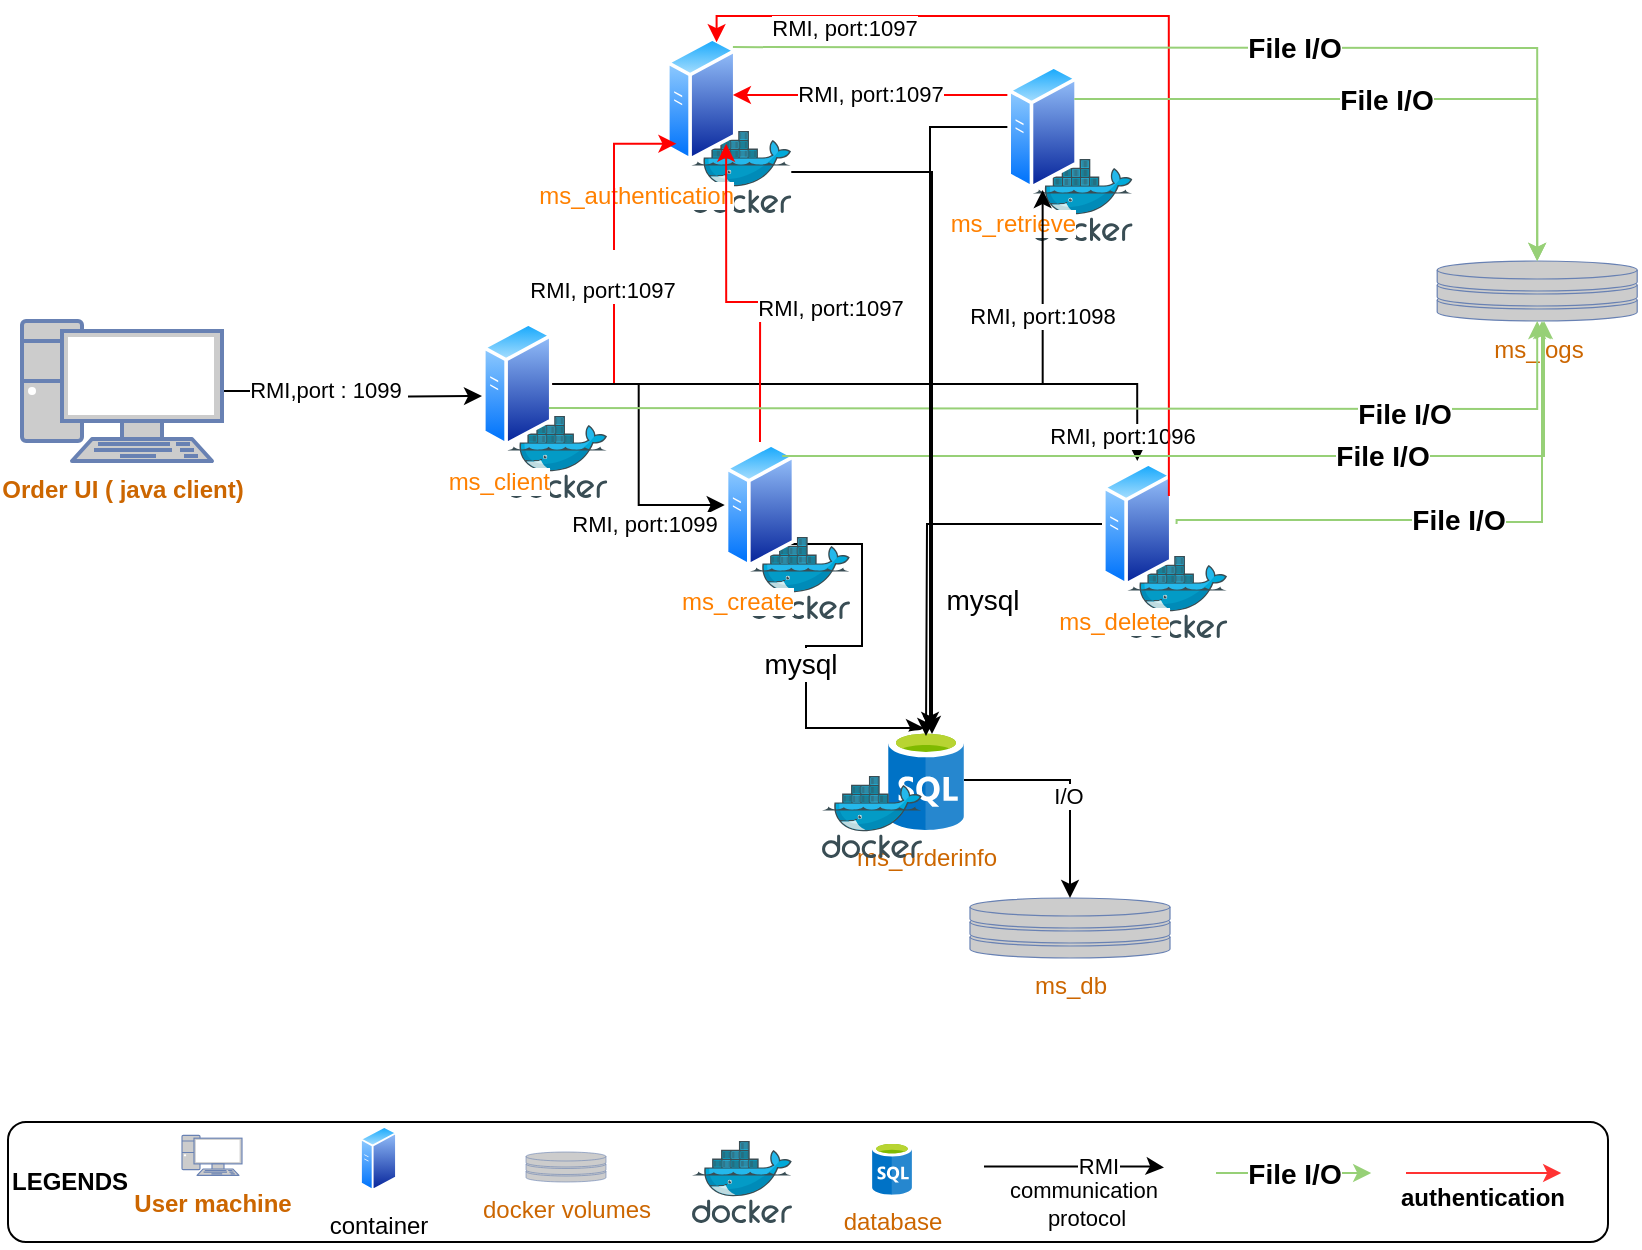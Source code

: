 <mxfile version="21.5.0" type="github">
  <diagram name="Page-1" id="TUy8K6pfmEFAF48vpJAz">
    <mxGraphModel dx="1674" dy="756" grid="1" gridSize="10" guides="1" tooltips="1" connect="1" arrows="1" fold="1" page="1" pageScale="1" pageWidth="850" pageHeight="1100" math="0" shadow="0">
      <root>
        <mxCell id="0" />
        <mxCell id="1" parent="0" />
        <mxCell id="RaNxFDY0SVr_BFBC2Orm-18" value="&lt;b&gt;LEGENDS&lt;/b&gt;" style="rounded=1;whiteSpace=wrap;html=1;align=left;" parent="1" vertex="1">
          <mxGeometry x="33" y="573" width="800" height="60" as="geometry" />
        </mxCell>
        <mxCell id="RaNxFDY0SVr_BFBC2Orm-10" style="edgeStyle=orthogonalEdgeStyle;rounded=0;orthogonalLoop=1;jettySize=auto;html=1;exitX=1;exitY=0.5;exitDx=0;exitDy=0;exitPerimeter=0;" parent="1" source="RaNxFDY0SVr_BFBC2Orm-1" edge="1">
          <mxGeometry relative="1" as="geometry">
            <mxPoint x="270" y="210" as="targetPoint" />
          </mxGeometry>
        </mxCell>
        <mxCell id="RaNxFDY0SVr_BFBC2Orm-16" value="RMI,port : 1099&amp;nbsp;" style="edgeLabel;html=1;align=center;verticalAlign=middle;resizable=0;points=[];" parent="RaNxFDY0SVr_BFBC2Orm-10" vertex="1" connectable="0">
          <mxGeometry x="-0.213" y="2" relative="1" as="geometry">
            <mxPoint y="1" as="offset" />
          </mxGeometry>
        </mxCell>
        <mxCell id="RaNxFDY0SVr_BFBC2Orm-1" value="&lt;b&gt;&lt;font color=&quot;#cc6600&quot;&gt;Order UI ( java client)&lt;/font&gt;&lt;/b&gt;" style="fontColor=#0066CC;verticalAlign=top;verticalLabelPosition=bottom;labelPosition=center;align=center;html=1;outlineConnect=0;fillColor=#CCCCCC;strokeColor=#6881B3;gradientColor=none;gradientDirection=north;strokeWidth=2;shape=mxgraph.networks.pc;" parent="1" vertex="1">
          <mxGeometry x="40" y="172.5" width="100" height="70" as="geometry" />
        </mxCell>
        <mxCell id="RaNxFDY0SVr_BFBC2Orm-11" value="" style="edgeStyle=orthogonalEdgeStyle;rounded=0;orthogonalLoop=1;jettySize=auto;html=1;entryX=0.474;entryY=-0.02;entryDx=0;entryDy=0;entryPerimeter=0;exitX=0;exitY=1;exitDx=0;exitDy=0;" parent="1" source="js3SKpxhjy_CMvByzQF7-4" target="RaNxFDY0SVr_BFBC2Orm-7" edge="1">
          <mxGeometry relative="1" as="geometry">
            <mxPoint x="562.5" y="245" as="sourcePoint" />
            <Array as="points">
              <mxPoint x="460" y="284" />
              <mxPoint x="460" y="335" />
              <mxPoint x="432" y="335" />
            </Array>
          </mxGeometry>
        </mxCell>
        <mxCell id="RaNxFDY0SVr_BFBC2Orm-17" value="&lt;font style=&quot;font-size: 14px;&quot;&gt;mysql&lt;/font&gt;" style="edgeLabel;html=1;align=center;verticalAlign=middle;resizable=0;points=[];" parent="RaNxFDY0SVr_BFBC2Orm-11" vertex="1" connectable="0">
          <mxGeometry x="0.257" y="-3" relative="1" as="geometry">
            <mxPoint as="offset" />
          </mxGeometry>
        </mxCell>
        <mxCell id="RaNxFDY0SVr_BFBC2Orm-13" value="&lt;font style=&quot;font-size: 14px;&quot;&gt;&lt;b&gt;File I/O&lt;/b&gt;&lt;/font&gt;" style="edgeStyle=orthogonalEdgeStyle;rounded=0;orthogonalLoop=1;jettySize=auto;html=1;exitX=0.88;exitY=0.5;exitDx=0;exitDy=0;exitPerimeter=0;entryX=0;entryY=0.5;entryDx=0;entryDy=0;entryPerimeter=0;strokeColor=#97D077;" parent="1" edge="1">
          <mxGeometry x="0.005" relative="1" as="geometry">
            <mxPoint x="637.0" y="598.5" as="sourcePoint" />
            <mxPoint x="714.6" y="598.5" as="targetPoint" />
            <mxPoint as="offset" />
          </mxGeometry>
        </mxCell>
        <mxCell id="RaNxFDY0SVr_BFBC2Orm-3" value="&lt;font color=&quot;#cc6600&quot;&gt;ms_logs&lt;/font&gt;" style="fontColor=#0066CC;verticalAlign=top;verticalLabelPosition=bottom;labelPosition=center;align=center;html=1;outlineConnect=0;fillColor=#CCCCCC;strokeColor=#6881B3;gradientColor=none;gradientDirection=north;strokeWidth=2;shape=mxgraph.networks.storage;" parent="1" vertex="1">
          <mxGeometry x="747.6" y="142.5" width="100" height="30" as="geometry" />
        </mxCell>
        <mxCell id="RaNxFDY0SVr_BFBC2Orm-4" value="&lt;font color=&quot;#cc6600&quot;&gt;ms_db&lt;/font&gt;" style="fontColor=#0066CC;verticalAlign=top;verticalLabelPosition=bottom;labelPosition=center;align=center;html=1;outlineConnect=0;fillColor=#CCCCCC;strokeColor=#6881B3;gradientColor=none;gradientDirection=north;strokeWidth=2;shape=mxgraph.networks.storage;" parent="1" vertex="1">
          <mxGeometry x="514" y="461" width="100" height="30" as="geometry" />
        </mxCell>
        <mxCell id="js3SKpxhjy_CMvByzQF7-3" value="" style="edgeStyle=orthogonalEdgeStyle;rounded=0;orthogonalLoop=1;jettySize=auto;html=1;" parent="1" source="RaNxFDY0SVr_BFBC2Orm-7" target="RaNxFDY0SVr_BFBC2Orm-4" edge="1">
          <mxGeometry relative="1" as="geometry" />
        </mxCell>
        <mxCell id="js3SKpxhjy_CMvByzQF7-25" value="I/O" style="edgeLabel;html=1;align=center;verticalAlign=middle;resizable=0;points=[];" parent="js3SKpxhjy_CMvByzQF7-3" vertex="1" connectable="0">
          <mxGeometry x="0.077" y="-1" relative="1" as="geometry">
            <mxPoint as="offset" />
          </mxGeometry>
        </mxCell>
        <mxCell id="RaNxFDY0SVr_BFBC2Orm-7" value="&lt;font color=&quot;#cc6600&quot;&gt;ms_orderinfo&lt;/font&gt;" style="image;sketch=0;aspect=fixed;html=1;points=[];align=center;fontSize=12;image=img/lib/mscae/SQL_Database_generic.svg;" parent="1" vertex="1">
          <mxGeometry x="473" y="377" width="38" height="50" as="geometry" />
        </mxCell>
        <mxCell id="RaNxFDY0SVr_BFBC2Orm-8" value="" style="image;sketch=0;aspect=fixed;html=1;points=[];align=center;fontSize=12;image=img/lib/mscae/Docker.svg;" parent="1" vertex="1">
          <mxGeometry x="440" y="400" width="50" height="41" as="geometry" />
        </mxCell>
        <mxCell id="RaNxFDY0SVr_BFBC2Orm-19" value="&lt;b&gt;&lt;font color=&quot;#cc6600&quot;&gt;User machine&lt;br&gt;&lt;br&gt;&lt;/font&gt;&lt;/b&gt;" style="fontColor=#0066CC;verticalAlign=top;verticalLabelPosition=bottom;labelPosition=center;align=center;html=1;outlineConnect=0;fillColor=#CCCCCC;strokeColor=#6881B3;gradientColor=none;gradientDirection=north;strokeWidth=2;shape=mxgraph.networks.pc;" parent="1" vertex="1">
          <mxGeometry x="120" y="579.66" width="30" height="20" as="geometry" />
        </mxCell>
        <mxCell id="RaNxFDY0SVr_BFBC2Orm-23" value="&lt;font color=&quot;#cc6600&quot;&gt;docker volumes&lt;/font&gt;" style="fontColor=#0066CC;verticalAlign=top;verticalLabelPosition=bottom;labelPosition=center;align=center;html=1;outlineConnect=0;fillColor=#CCCCCC;strokeColor=#6881B3;gradientColor=none;gradientDirection=north;strokeWidth=2;shape=mxgraph.networks.storage;" parent="1" vertex="1">
          <mxGeometry x="292" y="588" width="40" height="15" as="geometry" />
        </mxCell>
        <mxCell id="RaNxFDY0SVr_BFBC2Orm-24" value="" style="image;sketch=0;aspect=fixed;html=1;points=[];align=center;fontSize=12;image=img/lib/mscae/Docker.svg;" parent="1" vertex="1">
          <mxGeometry x="375" y="582.5" width="50" height="41" as="geometry" />
        </mxCell>
        <mxCell id="RaNxFDY0SVr_BFBC2Orm-25" value="&lt;font color=&quot;#cc6600&quot;&gt;database&lt;br&gt;&lt;/font&gt;" style="image;sketch=0;aspect=fixed;html=1;points=[];align=center;fontSize=12;image=img/lib/mscae/SQL_Database_generic.svg;" parent="1" vertex="1">
          <mxGeometry x="465" y="583" width="20" height="26.32" as="geometry" />
        </mxCell>
        <mxCell id="RaNxFDY0SVr_BFBC2Orm-26" style="edgeStyle=orthogonalEdgeStyle;rounded=0;orthogonalLoop=1;jettySize=auto;html=1;exitX=1;exitY=0.5;exitDx=0;exitDy=0;exitPerimeter=0;" parent="1" edge="1">
          <mxGeometry relative="1" as="geometry">
            <mxPoint x="521" y="595.25" as="sourcePoint" />
            <mxPoint x="611" y="595.75" as="targetPoint" />
            <Array as="points">
              <mxPoint x="606" y="595.75" />
              <mxPoint x="606" y="596.75" />
            </Array>
          </mxGeometry>
        </mxCell>
        <mxCell id="RaNxFDY0SVr_BFBC2Orm-27" value="communication&amp;nbsp;&lt;br&gt;protocol" style="edgeLabel;html=1;align=center;verticalAlign=middle;resizable=0;points=[];" parent="RaNxFDY0SVr_BFBC2Orm-26" vertex="1" connectable="0">
          <mxGeometry x="-0.213" y="2" relative="1" as="geometry">
            <mxPoint x="15" y="20" as="offset" />
          </mxGeometry>
        </mxCell>
        <mxCell id="_HAtM5-WR96KcA0NlqKL-10" value="RMI" style="edgeLabel;html=1;align=center;verticalAlign=middle;resizable=0;points=[];" vertex="1" connectable="0" parent="RaNxFDY0SVr_BFBC2Orm-26">
          <mxGeometry x="0.266" y="1" relative="1" as="geometry">
            <mxPoint as="offset" />
          </mxGeometry>
        </mxCell>
        <mxCell id="js3SKpxhjy_CMvByzQF7-5" value="" style="group" parent="1" vertex="1" connectable="0">
          <mxGeometry x="391.36" y="233" width="62.64" height="88.5" as="geometry" />
        </mxCell>
        <mxCell id="RaNxFDY0SVr_BFBC2Orm-5" value="" style="image;sketch=0;aspect=fixed;html=1;points=[];align=center;fontSize=12;image=img/lib/mscae/Docker.svg;" parent="js3SKpxhjy_CMvByzQF7-5" vertex="1">
          <mxGeometry x="12.64" y="47.5" width="50" height="41" as="geometry" />
        </mxCell>
        <mxCell id="js3SKpxhjy_CMvByzQF7-4" value="&lt;font color=&quot;#ff8000&quot;&gt;ms_create&lt;/font&gt;" style="image;aspect=fixed;perimeter=ellipsePerimeter;html=1;align=right;shadow=0;dashed=0;spacingTop=3;image=img/lib/active_directory/generic_server.svg;" parent="js3SKpxhjy_CMvByzQF7-5" vertex="1">
          <mxGeometry width="35.28" height="63" as="geometry" />
        </mxCell>
        <mxCell id="js3SKpxhjy_CMvByzQF7-6" value="" style="group" parent="1" vertex="1" connectable="0">
          <mxGeometry x="270" y="172.5" width="62.64" height="88.5" as="geometry" />
        </mxCell>
        <mxCell id="js3SKpxhjy_CMvByzQF7-7" value="" style="image;sketch=0;aspect=fixed;html=1;points=[];align=center;fontSize=12;image=img/lib/mscae/Docker.svg;" parent="js3SKpxhjy_CMvByzQF7-6" vertex="1">
          <mxGeometry x="12.64" y="47.5" width="50" height="41" as="geometry" />
        </mxCell>
        <mxCell id="js3SKpxhjy_CMvByzQF7-8" value="&lt;font color=&quot;#ff8000&quot;&gt;ms_client&lt;/font&gt;" style="image;aspect=fixed;perimeter=ellipsePerimeter;html=1;align=right;shadow=0;dashed=0;spacingTop=3;image=img/lib/active_directory/generic_server.svg;" parent="js3SKpxhjy_CMvByzQF7-6" vertex="1">
          <mxGeometry width="35.28" height="63" as="geometry" />
        </mxCell>
        <mxCell id="js3SKpxhjy_CMvByzQF7-9" value="" style="group" parent="1" vertex="1" connectable="0">
          <mxGeometry x="580" y="242.5" width="62.64" height="88.5" as="geometry" />
        </mxCell>
        <mxCell id="js3SKpxhjy_CMvByzQF7-10" value="" style="image;sketch=0;aspect=fixed;html=1;points=[];align=center;fontSize=12;image=img/lib/mscae/Docker.svg;" parent="js3SKpxhjy_CMvByzQF7-9" vertex="1">
          <mxGeometry x="12.64" y="47.5" width="50" height="41" as="geometry" />
        </mxCell>
        <mxCell id="js3SKpxhjy_CMvByzQF7-11" value="&lt;font color=&quot;#ff8000&quot;&gt;ms_delete&lt;/font&gt;" style="image;aspect=fixed;perimeter=ellipsePerimeter;html=1;align=right;shadow=0;dashed=0;spacingTop=3;image=img/lib/active_directory/generic_server.svg;" parent="js3SKpxhjy_CMvByzQF7-9" vertex="1">
          <mxGeometry width="35.28" height="63" as="geometry" />
        </mxCell>
        <mxCell id="js3SKpxhjy_CMvByzQF7-12" value="" style="group" parent="1" vertex="1" connectable="0">
          <mxGeometry x="532.68" y="44" width="62.64" height="88.5" as="geometry" />
        </mxCell>
        <mxCell id="js3SKpxhjy_CMvByzQF7-13" value="" style="image;sketch=0;aspect=fixed;html=1;points=[];align=center;fontSize=12;image=img/lib/mscae/Docker.svg;" parent="js3SKpxhjy_CMvByzQF7-12" vertex="1">
          <mxGeometry x="12.64" y="47.5" width="50" height="41" as="geometry" />
        </mxCell>
        <mxCell id="js3SKpxhjy_CMvByzQF7-14" value="&lt;font color=&quot;#ff8000&quot;&gt;ms_retrieve&lt;/font&gt;" style="image;aspect=fixed;perimeter=ellipsePerimeter;html=1;align=right;shadow=0;dashed=0;spacingTop=3;image=img/lib/active_directory/generic_server.svg;" parent="js3SKpxhjy_CMvByzQF7-12" vertex="1">
          <mxGeometry width="35.28" height="63" as="geometry" />
        </mxCell>
        <mxCell id="js3SKpxhjy_CMvByzQF7-15" value="" style="group" parent="1" vertex="1" connectable="0">
          <mxGeometry x="362" y="30" width="62.64" height="88.5" as="geometry" />
        </mxCell>
        <mxCell id="js3SKpxhjy_CMvByzQF7-16" value="" style="image;sketch=0;aspect=fixed;html=1;points=[];align=center;fontSize=12;image=img/lib/mscae/Docker.svg;" parent="js3SKpxhjy_CMvByzQF7-15" vertex="1">
          <mxGeometry x="12.64" y="47.5" width="50" height="41" as="geometry" />
        </mxCell>
        <mxCell id="js3SKpxhjy_CMvByzQF7-17" value="&lt;font color=&quot;#ff8000&quot;&gt;ms_authentication&lt;/font&gt;" style="image;aspect=fixed;perimeter=ellipsePerimeter;html=1;align=right;shadow=0;dashed=0;spacingTop=3;image=img/lib/active_directory/generic_server.svg;" parent="js3SKpxhjy_CMvByzQF7-15" vertex="1">
          <mxGeometry width="35.28" height="63" as="geometry" />
        </mxCell>
        <mxCell id="js3SKpxhjy_CMvByzQF7-21" value="&lt;br&gt;RMI, port:1097" style="edgeStyle=elbowEdgeStyle;rounded=0;orthogonalLoop=1;jettySize=auto;html=1;entryX=0;entryY=1;entryDx=0;entryDy=0;strokeColor=#FF0000;" parent="1" source="js3SKpxhjy_CMvByzQF7-8" target="js3SKpxhjy_CMvByzQF7-17" edge="1">
          <mxGeometry x="-0.069" y="6" relative="1" as="geometry">
            <mxPoint as="offset" />
          </mxGeometry>
        </mxCell>
        <mxCell id="js3SKpxhjy_CMvByzQF7-22" value="RMI, port:1099" style="edgeStyle=orthogonalEdgeStyle;rounded=0;orthogonalLoop=1;jettySize=auto;html=1;exitX=1;exitY=0.5;exitDx=0;exitDy=0;" parent="1" source="js3SKpxhjy_CMvByzQF7-8" target="js3SKpxhjy_CMvByzQF7-4" edge="1">
          <mxGeometry x="0.445" y="-8" relative="1" as="geometry">
            <mxPoint y="1" as="offset" />
          </mxGeometry>
        </mxCell>
        <mxCell id="js3SKpxhjy_CMvByzQF7-23" value="RMI, port:1098" style="edgeStyle=orthogonalEdgeStyle;rounded=0;orthogonalLoop=1;jettySize=auto;html=1;" parent="1" source="js3SKpxhjy_CMvByzQF7-8" target="js3SKpxhjy_CMvByzQF7-14" edge="1">
          <mxGeometry x="0.632" relative="1" as="geometry">
            <mxPoint as="offset" />
          </mxGeometry>
        </mxCell>
        <mxCell id="js3SKpxhjy_CMvByzQF7-24" value="RMI, port:1096" style="edgeStyle=orthogonalEdgeStyle;rounded=0;orthogonalLoop=1;jettySize=auto;html=1;entryX=0.5;entryY=0;entryDx=0;entryDy=0;" parent="1" source="js3SKpxhjy_CMvByzQF7-8" target="js3SKpxhjy_CMvByzQF7-11" edge="1">
          <mxGeometry x="0.924" y="-8" relative="1" as="geometry">
            <mxPoint as="offset" />
          </mxGeometry>
        </mxCell>
        <mxCell id="js3SKpxhjy_CMvByzQF7-27" value="RMI, port:1097" style="edgeStyle=orthogonalEdgeStyle;rounded=0;orthogonalLoop=1;jettySize=auto;html=1;entryX=1;entryY=0.75;entryDx=0;entryDy=0;strokeColor=#FF0000;" parent="1" edge="1">
          <mxGeometry relative="1" as="geometry">
            <mxPoint x="532.68" y="59.454" as="sourcePoint" />
            <mxPoint x="395.455" y="59.454" as="targetPoint" />
          </mxGeometry>
        </mxCell>
        <mxCell id="js3SKpxhjy_CMvByzQF7-28" value="RMI, port:1097" style="edgeStyle=orthogonalEdgeStyle;rounded=0;orthogonalLoop=1;jettySize=auto;html=1;entryX=1;entryY=1;entryDx=0;entryDy=0;strokeColor=#FF0000;" parent="1" source="js3SKpxhjy_CMvByzQF7-4" target="js3SKpxhjy_CMvByzQF7-17" edge="1">
          <mxGeometry x="-0.195" y="-35" relative="1" as="geometry">
            <mxPoint as="offset" />
          </mxGeometry>
        </mxCell>
        <mxCell id="js3SKpxhjy_CMvByzQF7-29" style="edgeStyle=orthogonalEdgeStyle;rounded=0;orthogonalLoop=1;jettySize=auto;html=1;entryX=0.75;entryY=0;entryDx=0;entryDy=0;exitX=1;exitY=0.25;exitDx=0;exitDy=0;strokeColor=#FF0000;" parent="1" source="js3SKpxhjy_CMvByzQF7-11" target="js3SKpxhjy_CMvByzQF7-17" edge="1">
          <mxGeometry relative="1" as="geometry">
            <Array as="points">
              <mxPoint x="614" y="20" />
              <mxPoint x="387" y="20" />
            </Array>
          </mxGeometry>
        </mxCell>
        <mxCell id="js3SKpxhjy_CMvByzQF7-31" value="RMI, port:1097" style="edgeLabel;html=1;align=center;verticalAlign=middle;resizable=0;points=[];" parent="js3SKpxhjy_CMvByzQF7-29" vertex="1" connectable="0">
          <mxGeometry x="-0.33" y="-1" relative="1" as="geometry">
            <mxPoint x="-164" y="-74" as="offset" />
          </mxGeometry>
        </mxCell>
        <mxCell id="js3SKpxhjy_CMvByzQF7-32" value="container" style="image;aspect=fixed;perimeter=ellipsePerimeter;html=1;align=center;shadow=0;dashed=0;spacingTop=3;image=img/lib/active_directory/generic_server.svg;" parent="1" vertex="1">
          <mxGeometry x="209" y="574.66" width="18.48" height="33" as="geometry" />
        </mxCell>
        <mxCell id="_HAtM5-WR96KcA0NlqKL-2" value="&lt;font style=&quot;font-size: 14px;&quot;&gt;&lt;b&gt;File I/O&lt;/b&gt;&lt;/font&gt;" style="edgeStyle=orthogonalEdgeStyle;rounded=0;orthogonalLoop=1;jettySize=auto;html=1;exitX=1;exitY=0.25;exitDx=0;exitDy=0;entryX=0.5;entryY=0;entryDx=0;entryDy=0;entryPerimeter=0;strokeColor=#97D077;" edge="1" parent="1" target="RaNxFDY0SVr_BFBC2Orm-3">
          <mxGeometry x="0.104" relative="1" as="geometry">
            <mxPoint x="395.455" y="35.546" as="sourcePoint" />
            <mxPoint x="797.6" y="130.5" as="targetPoint" />
            <mxPoint as="offset" />
          </mxGeometry>
        </mxCell>
        <mxCell id="_HAtM5-WR96KcA0NlqKL-3" value="&lt;font style=&quot;font-size: 14px;&quot;&gt;&lt;b&gt;File I/O&lt;/b&gt;&lt;/font&gt;" style="edgeStyle=orthogonalEdgeStyle;rounded=0;orthogonalLoop=1;jettySize=auto;html=1;exitX=1;exitY=0.25;exitDx=0;exitDy=0;entryX=0.5;entryY=0;entryDx=0;entryDy=0;entryPerimeter=0;strokeColor=#97D077;" edge="1" parent="1" source="js3SKpxhjy_CMvByzQF7-14" target="RaNxFDY0SVr_BFBC2Orm-3">
          <mxGeometry relative="1" as="geometry">
            <mxPoint x="690.0" y="50.5" as="sourcePoint" />
            <mxPoint x="768" y="51" as="targetPoint" />
          </mxGeometry>
        </mxCell>
        <mxCell id="_HAtM5-WR96KcA0NlqKL-4" value="&lt;font style=&quot;font-size: 14px;&quot;&gt;&lt;b&gt;File I/O&lt;/b&gt;&lt;/font&gt;" style="edgeStyle=orthogonalEdgeStyle;rounded=0;orthogonalLoop=1;jettySize=auto;html=1;exitX=1;exitY=0.25;exitDx=0;exitDy=0;strokeColor=#97D077;" edge="1" parent="1" target="RaNxFDY0SVr_BFBC2Orm-3">
          <mxGeometry x="0.591" y="-2" relative="1" as="geometry">
            <mxPoint x="303.455" y="216.046" as="sourcePoint" />
            <mxPoint x="800" y="180" as="targetPoint" />
            <mxPoint y="1" as="offset" />
          </mxGeometry>
        </mxCell>
        <mxCell id="_HAtM5-WR96KcA0NlqKL-5" value="&lt;font style=&quot;font-size: 14px;&quot;&gt;&lt;b&gt;File I/O&lt;/b&gt;&lt;/font&gt;" style="edgeStyle=orthogonalEdgeStyle;rounded=0;orthogonalLoop=1;jettySize=auto;html=1;strokeColor=#97D077;" edge="1" parent="1" source="js3SKpxhjy_CMvByzQF7-4" target="RaNxFDY0SVr_BFBC2Orm-3">
          <mxGeometry x="0.338" relative="1" as="geometry">
            <mxPoint x="710.0" y="316.5" as="sourcePoint" />
            <mxPoint x="800" y="180" as="targetPoint" />
            <Array as="points">
              <mxPoint x="801" y="240" />
            </Array>
            <mxPoint as="offset" />
          </mxGeometry>
        </mxCell>
        <mxCell id="_HAtM5-WR96KcA0NlqKL-6" value="&lt;font style=&quot;font-size: 14px;&quot;&gt;&lt;b&gt;File I/O&lt;/b&gt;&lt;/font&gt;" style="edgeStyle=orthogonalEdgeStyle;rounded=0;orthogonalLoop=1;jettySize=auto;html=1;exitX=1;exitY=0.5;exitDx=0;exitDy=0;strokeColor=#97D077;" edge="1" parent="1">
          <mxGeometry relative="1" as="geometry">
            <mxPoint x="617.28" y="274" as="sourcePoint" />
            <mxPoint x="800" y="172.5" as="targetPoint" />
            <Array as="points">
              <mxPoint x="617" y="272" />
              <mxPoint x="761" y="272" />
              <mxPoint x="761" y="273" />
              <mxPoint x="800" y="273" />
            </Array>
          </mxGeometry>
        </mxCell>
        <mxCell id="_HAtM5-WR96KcA0NlqKL-11" value="&lt;font style=&quot;font-size: 12px;&quot;&gt;&lt;b style=&quot;&quot;&gt;authentication&lt;/b&gt;&lt;/font&gt;" style="edgeStyle=orthogonalEdgeStyle;rounded=0;orthogonalLoop=1;jettySize=auto;html=1;exitX=0.88;exitY=0.5;exitDx=0;exitDy=0;exitPerimeter=0;entryX=0;entryY=0.5;entryDx=0;entryDy=0;entryPerimeter=0;strokeColor=#FF3333;" edge="1" parent="1">
          <mxGeometry x="-0.021" y="-12" relative="1" as="geometry">
            <mxPoint x="732.0" y="598.5" as="sourcePoint" />
            <mxPoint x="809.6" y="598.5" as="targetPoint" />
            <mxPoint as="offset" />
          </mxGeometry>
        </mxCell>
        <mxCell id="_HAtM5-WR96KcA0NlqKL-12" value="&lt;font style=&quot;font-size: 14px;&quot;&gt;mysql&lt;br&gt;&lt;br&gt;&lt;/font&gt;" style="edgeStyle=orthogonalEdgeStyle;rounded=0;orthogonalLoop=1;jettySize=auto;html=1;" edge="1" parent="1" source="js3SKpxhjy_CMvByzQF7-11">
          <mxGeometry x="0.379" y="28" relative="1" as="geometry">
            <mxPoint x="492" y="380" as="targetPoint" />
            <mxPoint as="offset" />
          </mxGeometry>
        </mxCell>
        <mxCell id="_HAtM5-WR96KcA0NlqKL-13" style="edgeStyle=orthogonalEdgeStyle;rounded=0;orthogonalLoop=1;jettySize=auto;html=1;entryX=0.553;entryY=0;entryDx=0;entryDy=0;entryPerimeter=0;" edge="1" parent="1" source="js3SKpxhjy_CMvByzQF7-14" target="RaNxFDY0SVr_BFBC2Orm-7">
          <mxGeometry relative="1" as="geometry" />
        </mxCell>
        <mxCell id="_HAtM5-WR96KcA0NlqKL-14" style="edgeStyle=orthogonalEdgeStyle;rounded=0;orthogonalLoop=1;jettySize=auto;html=1;entryX=0.579;entryY=0.04;entryDx=0;entryDy=0;entryPerimeter=0;" edge="1" parent="1" source="js3SKpxhjy_CMvByzQF7-16" target="RaNxFDY0SVr_BFBC2Orm-7">
          <mxGeometry relative="1" as="geometry" />
        </mxCell>
      </root>
    </mxGraphModel>
  </diagram>
</mxfile>
